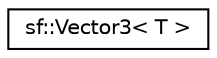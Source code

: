 digraph "Graphical Class Hierarchy"
{
  edge [fontname="Helvetica",fontsize="10",labelfontname="Helvetica",labelfontsize="10"];
  node [fontname="Helvetica",fontsize="10",shape=record];
  rankdir="LR";
  Node0 [label="sf::Vector3\< T \>",height=0.2,width=0.4,color="black", fillcolor="white", style="filled",URL="$classsf_1_1_vector3.html",tooltip="Utility template class for manipulating 3-dimensional vectors. "];
}
